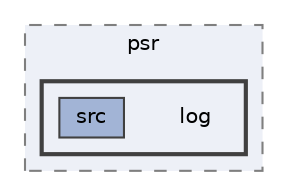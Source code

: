 digraph "plugins/learndash-certificate-builder/vendor/psr/log"
{
 // LATEX_PDF_SIZE
  bgcolor="transparent";
  edge [fontname=Helvetica,fontsize=10,labelfontname=Helvetica,labelfontsize=10];
  node [fontname=Helvetica,fontsize=10,shape=box,height=0.2,width=0.4];
  compound=true
  subgraph clusterdir_eb14d45b3faedecee4ec3062b013d106 {
    graph [ bgcolor="#edf0f7", pencolor="grey50", label="psr", fontname=Helvetica,fontsize=10 style="filled,dashed", URL="dir_eb14d45b3faedecee4ec3062b013d106.html",tooltip=""]
  subgraph clusterdir_875912ecf1363e507ed0a433cd234f54 {
    graph [ bgcolor="#edf0f7", pencolor="grey25", label="", fontname=Helvetica,fontsize=10 style="filled,bold", URL="dir_875912ecf1363e507ed0a433cd234f54.html",tooltip=""]
    dir_875912ecf1363e507ed0a433cd234f54 [shape=plaintext, label="log"];
  dir_342269d5308a3f1e3f59f8dc01162098 [label="src", fillcolor="#a2b4d6", color="grey25", style="filled", URL="dir_342269d5308a3f1e3f59f8dc01162098.html",tooltip=""];
  }
  }
}

